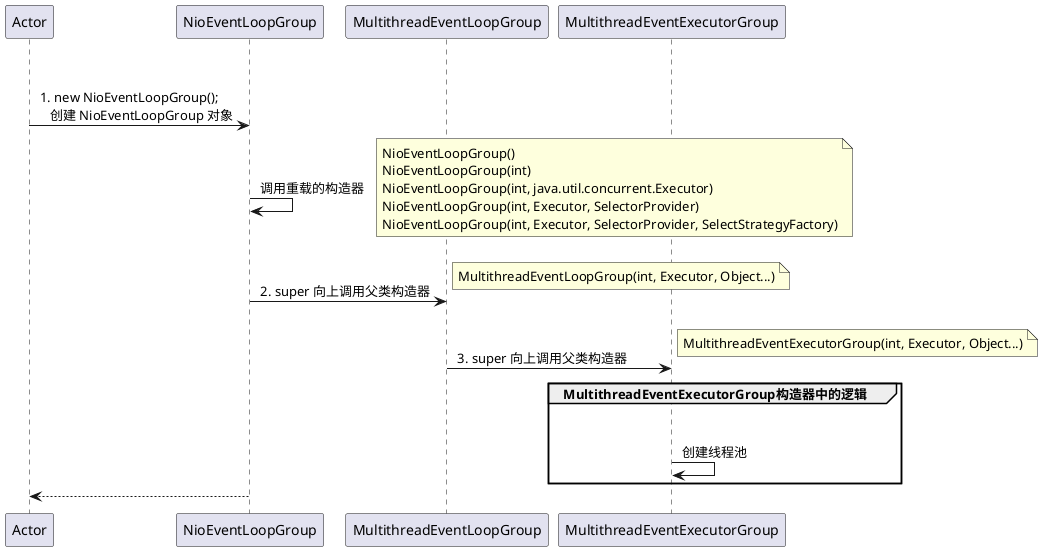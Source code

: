 @startuml participant

Actor -> NioEventLoopGroup: \n\n 1. new NioEventLoopGroup(); \n    创建 NioEventLoopGroup 对象

NioEventLoopGroup -> NioEventLoopGroup: \n 调用重载的构造器
note right
NioEventLoopGroup()
NioEventLoopGroup(int)
NioEventLoopGroup(int, java.util.concurrent.Executor)
NioEventLoopGroup(int, Executor, SelectorProvider)
NioEventLoopGroup(int, Executor, SelectorProvider, SelectStrategyFactory)
end note

NioEventLoopGroup -> MultithreadEventLoopGroup: \n\n 2. super 向上调用父类构造器
note right
MultithreadEventLoopGroup(int, Executor, Object...)
end note

MultithreadEventLoopGroup -> MultithreadEventExecutorGroup: \n\n 3. super 向上调用父类构造器
note right
MultithreadEventExecutorGroup(int, Executor, Object...)
end note


group MultithreadEventExecutorGroup构造器中的逻辑

    MultithreadEventExecutorGroup -> MultithreadEventExecutorGroup: \n\n 创建线程池



end

Actor <-- NioEventLoopGroup
@enduml